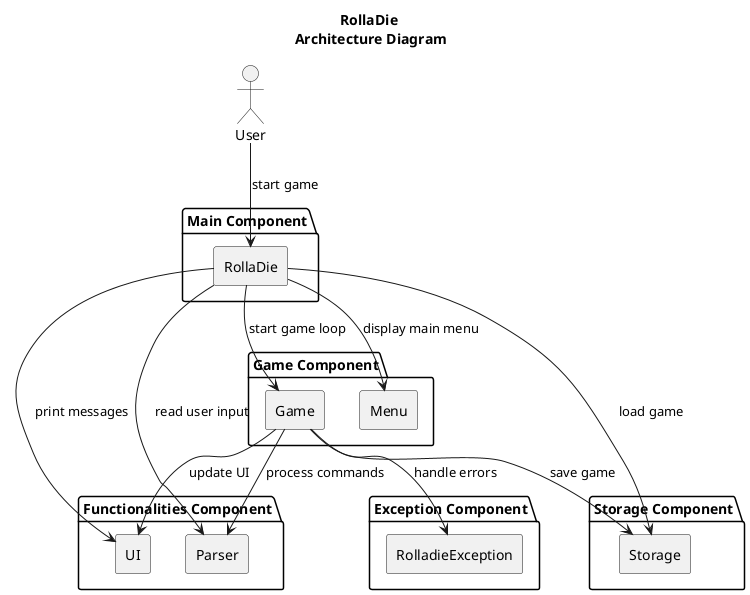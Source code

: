 @startuml
title RollaDie\n Architecture Diagram

skinparam componentStyle rectangle

actor User

package "Main Component" {
    [RollaDie]
}

package "Functionalities Component" {
    [UI]
    [Parser]
}

package "Game Component" {
    [Game]
    [Menu]

}


package "Storage Component" {
    [Storage]
}

package "Exception Component" {
    [RolladieException]
}


User --> RollaDie : start game
RollaDie --> Menu : display main menu
RollaDie --> Parser : read user input
RollaDie --> Game : start game loop
RollaDie --> Storage : load game
RollaDie --> UI : print messages

Game --> Parser : process commands
Game --> UI : update UI
Game --> Storage : save game
Game --> RolladieException : handle errors

@enduml
